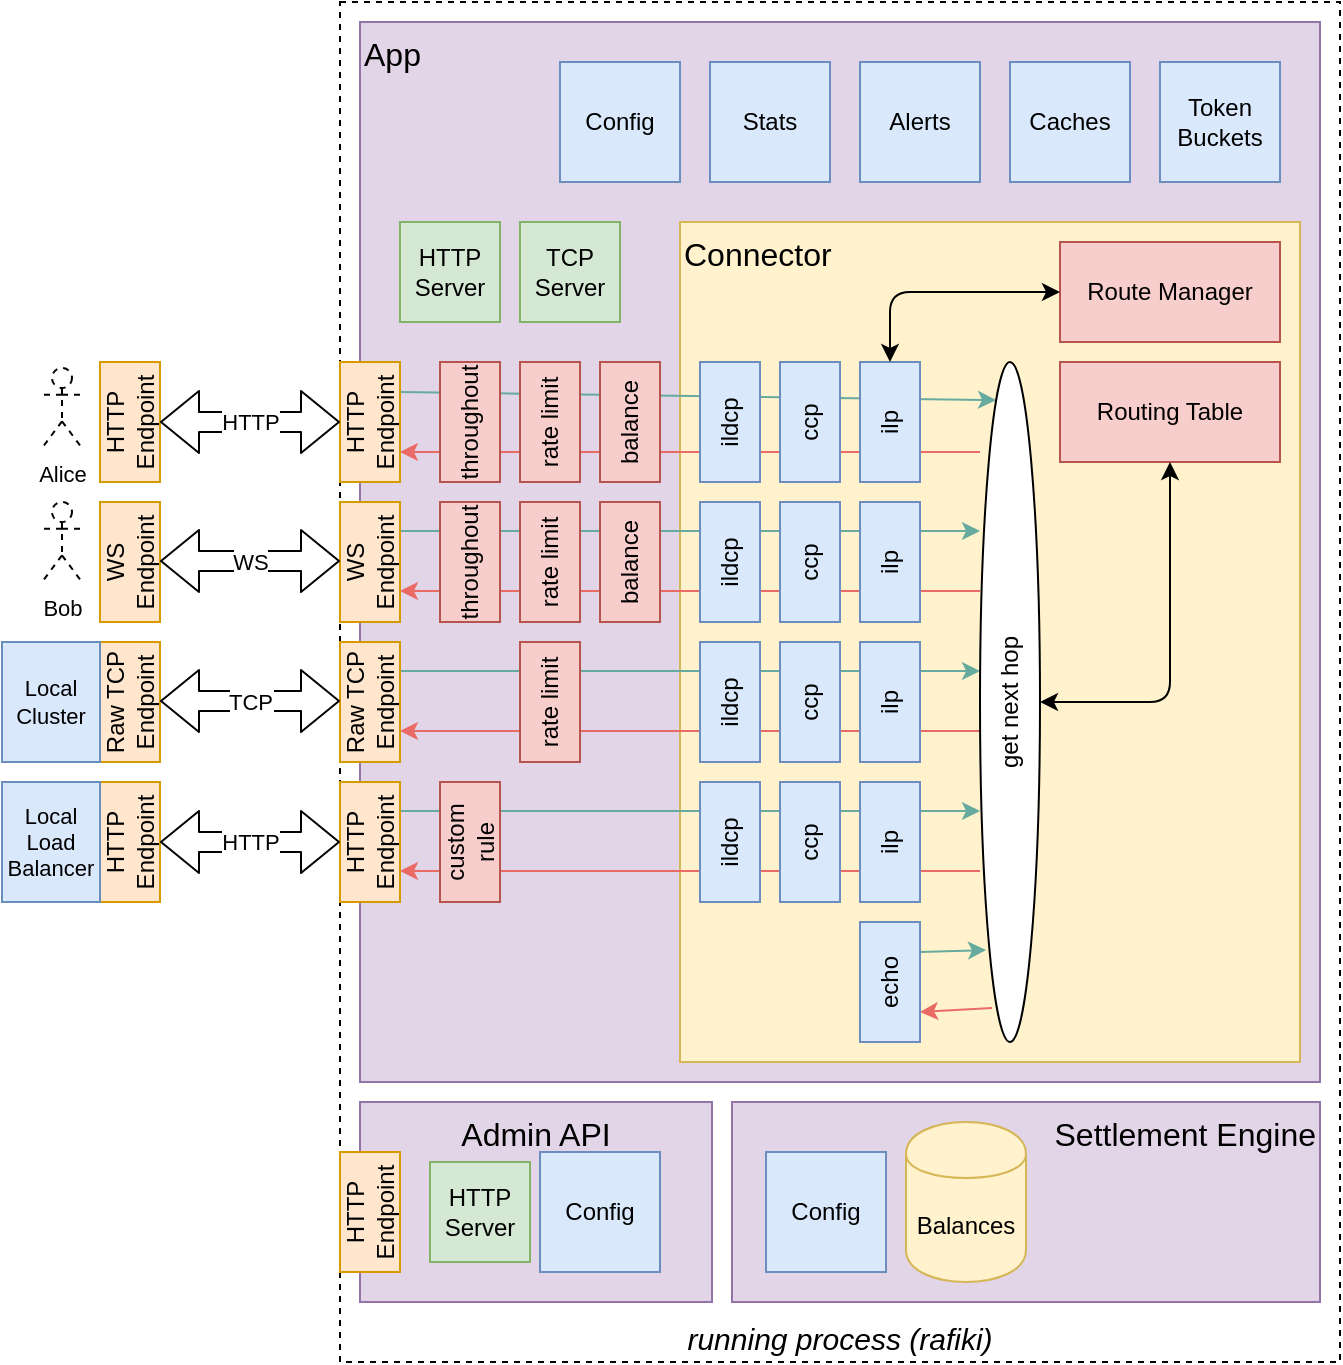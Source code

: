 <mxfile version="10.3.8" type="github"><diagram id="OVpHo25Yhi_fb6EwVvOn" name="Page-1"><mxGraphModel dx="2038" dy="1061" grid="1" gridSize="10" guides="1" tooltips="1" connect="1" arrows="1" fold="1" page="1" pageScale="1" pageWidth="850" pageHeight="1100" math="0" shadow="0"><root><mxCell id="0"/><mxCell id="1" parent="0"/><mxCell id="MFmhhZEUPzlKKfy7FHoJ-1" value="running process (rafiki)" style="rounded=0;whiteSpace=wrap;html=1;fontSize=15;align=center;verticalAlign=bottom;fontStyle=2;dashed=1;" vertex="1" parent="1"><mxGeometry x="209" y="40" width="500" height="680" as="geometry"/></mxCell><mxCell id="MFmhhZEUPzlKKfy7FHoJ-2" value="App" style="rounded=0;whiteSpace=wrap;html=1;verticalAlign=top;align=left;fontSize=16;fillColor=#e1d5e7;strokeColor=#9673a6;" vertex="1" parent="1"><mxGeometry x="219" y="50" width="480" height="530" as="geometry"/></mxCell><mxCell id="MFmhhZEUPzlKKfy7FHoJ-3" value="Connector" style="rounded=0;whiteSpace=wrap;html=1;verticalAlign=top;align=left;fontSize=16;fillColor=#fff2cc;strokeColor=#d6b656;" vertex="1" parent="1"><mxGeometry x="379" y="150" width="310" height="420" as="geometry"/></mxCell><mxCell id="MFmhhZEUPzlKKfy7FHoJ-4" value="" style="endArrow=classic;html=1;entryX=1;entryY=0.75;entryDx=0;entryDy=0;strokeColor=#EA6B66;" edge="1" parent="1"><mxGeometry width="50" height="50" relative="1" as="geometry"><mxPoint x="529" y="404.5" as="sourcePoint"/><mxPoint x="239" y="404.5" as="targetPoint"/></mxGeometry></mxCell><mxCell id="MFmhhZEUPzlKKfy7FHoJ-5" value="" style="endArrow=classic;html=1;exitX=1;exitY=0.25;exitDx=0;exitDy=0;strokeColor=#67AB9F;" edge="1" parent="1"><mxGeometry width="50" height="50" relative="1" as="geometry"><mxPoint x="239" y="374.5" as="sourcePoint"/><mxPoint x="529" y="374.5" as="targetPoint"/></mxGeometry></mxCell><mxCell id="MFmhhZEUPzlKKfy7FHoJ-6" value="" style="endArrow=classic;html=1;entryX=1;entryY=0.75;entryDx=0;entryDy=0;strokeColor=#EA6B66;" edge="1" parent="1"><mxGeometry width="50" height="50" relative="1" as="geometry"><mxPoint x="529" y="334.5" as="sourcePoint"/><mxPoint x="239" y="334.5" as="targetPoint"/></mxGeometry></mxCell><mxCell id="MFmhhZEUPzlKKfy7FHoJ-7" value="" style="endArrow=classic;html=1;exitX=1;exitY=0.25;exitDx=0;exitDy=0;strokeColor=#67AB9F;" edge="1" parent="1"><mxGeometry width="50" height="50" relative="1" as="geometry"><mxPoint x="239" y="304.5" as="sourcePoint"/><mxPoint x="529" y="304.5" as="targetPoint"/></mxGeometry></mxCell><mxCell id="MFmhhZEUPzlKKfy7FHoJ-8" value="" style="endArrow=classic;html=1;entryX=1;entryY=0.75;entryDx=0;entryDy=0;strokeColor=#EA6B66;" edge="1" parent="1" target="MFmhhZEUPzlKKfy7FHoJ-12"><mxGeometry width="50" height="50" relative="1" as="geometry"><mxPoint x="529" y="265" as="sourcePoint"/><mxPoint x="219" y="440" as="targetPoint"/></mxGeometry></mxCell><mxCell id="MFmhhZEUPzlKKfy7FHoJ-9" value="" style="endArrow=classic;html=1;exitX=1;exitY=0.25;exitDx=0;exitDy=0;entryX=0.267;entryY=0.056;entryDx=0;entryDy=0;entryPerimeter=0;strokeColor=#67AB9F;" edge="1" parent="1" source="MFmhhZEUPzlKKfy7FHoJ-12" target="MFmhhZEUPzlKKfy7FHoJ-40"><mxGeometry width="50" height="50" relative="1" as="geometry"><mxPoint x="169" y="490" as="sourcePoint"/><mxPoint x="529" y="235" as="targetPoint"/></mxGeometry></mxCell><mxCell id="MFmhhZEUPzlKKfy7FHoJ-10" value="Route Manager" style="rounded=0;whiteSpace=wrap;html=1;fillColor=#f8cecc;strokeColor=#b85450;" vertex="1" parent="1"><mxGeometry x="569" y="160" width="110" height="50" as="geometry"/></mxCell><mxCell id="MFmhhZEUPzlKKfy7FHoJ-11" value="Routing Table" style="rounded=0;whiteSpace=wrap;html=1;fillColor=#f8cecc;strokeColor=#b85450;" vertex="1" parent="1"><mxGeometry x="569" y="220" width="110" height="50" as="geometry"/></mxCell><mxCell id="MFmhhZEUPzlKKfy7FHoJ-12" value="HTTP Endpoint" style="rounded=0;whiteSpace=wrap;html=1;horizontal=0;fillColor=#ffe6cc;strokeColor=#d79b00;" vertex="1" parent="1"><mxGeometry x="209" y="220" width="30" height="60" as="geometry"/></mxCell><mxCell id="MFmhhZEUPzlKKfy7FHoJ-13" value="WS Endpoint" style="rounded=0;whiteSpace=wrap;html=1;horizontal=0;fillColor=#ffe6cc;strokeColor=#d79b00;" vertex="1" parent="1"><mxGeometry x="209" y="290" width="30" height="60" as="geometry"/></mxCell><mxCell id="MFmhhZEUPzlKKfy7FHoJ-14" value="Raw TCP Endpoint" style="rounded=0;whiteSpace=wrap;html=1;horizontal=0;fillColor=#ffe6cc;strokeColor=#d79b00;" vertex="1" parent="1"><mxGeometry x="209" y="360" width="30" height="60" as="geometry"/></mxCell><mxCell id="MFmhhZEUPzlKKfy7FHoJ-15" value="throughout&lt;br&gt;" style="rounded=0;whiteSpace=wrap;html=1;direction=west;horizontal=0;fillColor=#f8cecc;strokeColor=#b85450;" vertex="1" parent="1"><mxGeometry x="259" y="220" width="30" height="60" as="geometry"/></mxCell><mxCell id="MFmhhZEUPzlKKfy7FHoJ-16" value="balance" style="rounded=0;whiteSpace=wrap;html=1;direction=west;horizontal=0;fillColor=#f8cecc;strokeColor=#b85450;" vertex="1" parent="1"><mxGeometry x="339" y="220" width="30" height="60" as="geometry"/></mxCell><mxCell id="MFmhhZEUPzlKKfy7FHoJ-17" value="rate limit" style="rounded=0;whiteSpace=wrap;html=1;direction=west;horizontal=0;fillColor=#f8cecc;strokeColor=#b85450;" vertex="1" parent="1"><mxGeometry x="299" y="220" width="30" height="60" as="geometry"/></mxCell><mxCell id="MFmhhZEUPzlKKfy7FHoJ-18" value="throughout" style="rounded=0;whiteSpace=wrap;html=1;direction=west;horizontal=0;fillColor=#f8cecc;strokeColor=#b85450;" vertex="1" parent="1"><mxGeometry x="259" y="290" width="30" height="60" as="geometry"/></mxCell><mxCell id="MFmhhZEUPzlKKfy7FHoJ-19" value="balance" style="rounded=0;whiteSpace=wrap;html=1;direction=west;horizontal=0;fillColor=#f8cecc;strokeColor=#b85450;" vertex="1" parent="1"><mxGeometry x="339" y="290" width="30" height="60" as="geometry"/></mxCell><mxCell id="MFmhhZEUPzlKKfy7FHoJ-20" value="rate limit" style="rounded=0;whiteSpace=wrap;html=1;direction=west;horizontal=0;fillColor=#f8cecc;strokeColor=#b85450;" vertex="1" parent="1"><mxGeometry x="299" y="290" width="30" height="60" as="geometry"/></mxCell><mxCell id="MFmhhZEUPzlKKfy7FHoJ-21" value="rate limit" style="rounded=0;whiteSpace=wrap;html=1;direction=west;horizontal=0;fillColor=#f8cecc;strokeColor=#b85450;" vertex="1" parent="1"><mxGeometry x="299" y="360" width="30" height="60" as="geometry"/></mxCell><mxCell id="MFmhhZEUPzlKKfy7FHoJ-22" value="ildcp&lt;br&gt;" style="rounded=0;whiteSpace=wrap;html=1;direction=west;horizontal=0;fillColor=#dae8fc;strokeColor=#6c8ebf;" vertex="1" parent="1"><mxGeometry x="389" y="220" width="30" height="60" as="geometry"/></mxCell><mxCell id="MFmhhZEUPzlKKfy7FHoJ-23" value="ildcp&lt;br&gt;" style="rounded=0;whiteSpace=wrap;html=1;direction=west;horizontal=0;fillColor=#dae8fc;strokeColor=#6c8ebf;" vertex="1" parent="1"><mxGeometry x="389" y="290" width="30" height="60" as="geometry"/></mxCell><mxCell id="MFmhhZEUPzlKKfy7FHoJ-24" value="ildcp&lt;br&gt;" style="rounded=0;whiteSpace=wrap;html=1;direction=west;horizontal=0;fillColor=#dae8fc;strokeColor=#6c8ebf;" vertex="1" parent="1"><mxGeometry x="389" y="360" width="30" height="60" as="geometry"/></mxCell><mxCell id="MFmhhZEUPzlKKfy7FHoJ-25" value="ccp&lt;br&gt;" style="rounded=0;whiteSpace=wrap;html=1;direction=west;horizontal=0;fillColor=#dae8fc;strokeColor=#6c8ebf;" vertex="1" parent="1"><mxGeometry x="429" y="220" width="30" height="60" as="geometry"/></mxCell><mxCell id="MFmhhZEUPzlKKfy7FHoJ-26" value="ccp&lt;br&gt;" style="rounded=0;whiteSpace=wrap;html=1;direction=west;horizontal=0;fillColor=#dae8fc;strokeColor=#6c8ebf;" vertex="1" parent="1"><mxGeometry x="429" y="290" width="30" height="60" as="geometry"/></mxCell><mxCell id="MFmhhZEUPzlKKfy7FHoJ-27" value="ccp&lt;br&gt;" style="rounded=0;whiteSpace=wrap;html=1;direction=west;horizontal=0;fillColor=#dae8fc;strokeColor=#6c8ebf;" vertex="1" parent="1"><mxGeometry x="429" y="360" width="30" height="60" as="geometry"/></mxCell><mxCell id="MFmhhZEUPzlKKfy7FHoJ-28" value="ilp&lt;br&gt;" style="rounded=0;whiteSpace=wrap;html=1;direction=west;horizontal=0;fillColor=#dae8fc;strokeColor=#6c8ebf;" vertex="1" parent="1"><mxGeometry x="469" y="220" width="30" height="60" as="geometry"/></mxCell><mxCell id="MFmhhZEUPzlKKfy7FHoJ-29" value="ilp&lt;br&gt;" style="rounded=0;whiteSpace=wrap;html=1;direction=west;horizontal=0;fillColor=#dae8fc;strokeColor=#6c8ebf;" vertex="1" parent="1"><mxGeometry x="469" y="290" width="30" height="60" as="geometry"/></mxCell><mxCell id="MFmhhZEUPzlKKfy7FHoJ-30" value="ilp&lt;br&gt;" style="rounded=0;whiteSpace=wrap;html=1;direction=west;horizontal=0;fillColor=#dae8fc;strokeColor=#6c8ebf;" vertex="1" parent="1"><mxGeometry x="469" y="360" width="30" height="60" as="geometry"/></mxCell><mxCell id="MFmhhZEUPzlKKfy7FHoJ-31" value="" style="endArrow=classic;html=1;entryX=0;entryY=0.25;entryDx=0;entryDy=0;exitX=0.2;exitY=0.937;exitDx=0;exitDy=0;exitPerimeter=0;strokeColor=#EA6B66;" edge="1" parent="1" target="MFmhhZEUPzlKKfy7FHoJ-33"><mxGeometry width="50" height="50" relative="1" as="geometry"><mxPoint x="535" y="543" as="sourcePoint"/><mxPoint x="419" y="545" as="targetPoint"/></mxGeometry></mxCell><mxCell id="MFmhhZEUPzlKKfy7FHoJ-32" value="" style="endArrow=classic;html=1;exitX=0;exitY=0.75;exitDx=0;exitDy=0;entryX=0.1;entryY=0.83;entryDx=0;entryDy=0;entryPerimeter=0;strokeColor=#67AB9F;" edge="1" parent="1" source="MFmhhZEUPzlKKfy7FHoJ-33"><mxGeometry width="50" height="50" relative="1" as="geometry"><mxPoint x="389" y="515" as="sourcePoint"/><mxPoint x="532" y="514" as="targetPoint"/></mxGeometry></mxCell><mxCell id="MFmhhZEUPzlKKfy7FHoJ-33" value="echo&lt;br&gt;" style="rounded=0;whiteSpace=wrap;html=1;direction=west;horizontal=0;fillColor=#dae8fc;strokeColor=#6c8ebf;" vertex="1" parent="1"><mxGeometry x="469" y="500" width="30" height="60" as="geometry"/></mxCell><mxCell id="MFmhhZEUPzlKKfy7FHoJ-34" value="HTTP Endpoint" style="rounded=0;whiteSpace=wrap;html=1;horizontal=0;fillColor=#ffe6cc;strokeColor=#d79b00;" vertex="1" parent="1"><mxGeometry x="89" y="220" width="30" height="60" as="geometry"/></mxCell><mxCell id="MFmhhZEUPzlKKfy7FHoJ-35" value="WS Endpoint" style="rounded=0;whiteSpace=wrap;html=1;horizontal=0;fillColor=#ffe6cc;strokeColor=#d79b00;" vertex="1" parent="1"><mxGeometry x="89" y="290" width="30" height="60" as="geometry"/></mxCell><mxCell id="MFmhhZEUPzlKKfy7FHoJ-36" value="Raw TCP Endpoint" style="rounded=0;whiteSpace=wrap;html=1;horizontal=0;fillColor=#ffe6cc;strokeColor=#d79b00;" vertex="1" parent="1"><mxGeometry x="89" y="360" width="30" height="60" as="geometry"/></mxCell><mxCell id="MFmhhZEUPzlKKfy7FHoJ-37" value="HTTP" style="shape=flexArrow;endArrow=classic;startArrow=classic;html=1;entryX=0;entryY=0.5;entryDx=0;entryDy=0;exitX=1;exitY=0.5;exitDx=0;exitDy=0;" edge="1" parent="1" source="MFmhhZEUPzlKKfy7FHoJ-34" target="MFmhhZEUPzlKKfy7FHoJ-12"><mxGeometry width="50" height="50" relative="1" as="geometry"><mxPoint x="89" y="560" as="sourcePoint"/><mxPoint x="139" y="510" as="targetPoint"/></mxGeometry></mxCell><mxCell id="MFmhhZEUPzlKKfy7FHoJ-38" value="WS" style="shape=flexArrow;endArrow=classic;startArrow=classic;html=1;entryX=0;entryY=0.5;entryDx=0;entryDy=0;exitX=1;exitY=0.5;exitDx=0;exitDy=0;" edge="1" parent="1"><mxGeometry width="50" height="50" relative="1" as="geometry"><mxPoint x="119" y="319.5" as="sourcePoint"/><mxPoint x="209" y="319.5" as="targetPoint"/></mxGeometry></mxCell><mxCell id="MFmhhZEUPzlKKfy7FHoJ-39" value="TCP" style="shape=flexArrow;endArrow=classic;startArrow=classic;html=1;entryX=0;entryY=0.5;entryDx=0;entryDy=0;exitX=1;exitY=0.5;exitDx=0;exitDy=0;" edge="1" parent="1"><mxGeometry width="50" height="50" relative="1" as="geometry"><mxPoint x="119" y="389.5" as="sourcePoint"/><mxPoint x="209" y="389.5" as="targetPoint"/></mxGeometry></mxCell><mxCell id="MFmhhZEUPzlKKfy7FHoJ-40" value="get next hop" style="ellipse;whiteSpace=wrap;html=1;fontSize=12;align=center;horizontal=0;" vertex="1" parent="1"><mxGeometry x="529" y="220" width="30" height="340" as="geometry"/></mxCell><mxCell id="MFmhhZEUPzlKKfy7FHoJ-41" value="" style="endArrow=classic;startArrow=classic;html=1;fontSize=12;entryX=0.5;entryY=1;entryDx=0;entryDy=0;exitX=1;exitY=0.5;exitDx=0;exitDy=0;" edge="1" parent="1" source="MFmhhZEUPzlKKfy7FHoJ-40" target="MFmhhZEUPzlKKfy7FHoJ-11"><mxGeometry width="50" height="50" relative="1" as="geometry"><mxPoint x="89" y="580" as="sourcePoint"/><mxPoint x="139" y="530" as="targetPoint"/><Array as="points"><mxPoint x="624" y="390"/></Array></mxGeometry></mxCell><mxCell id="MFmhhZEUPzlKKfy7FHoJ-42" value="" style="endArrow=classic;startArrow=classic;html=1;fontSize=12;entryX=0;entryY=0.5;entryDx=0;entryDy=0;exitX=0.5;exitY=1;exitDx=0;exitDy=0;" edge="1" parent="1" source="MFmhhZEUPzlKKfy7FHoJ-28" target="MFmhhZEUPzlKKfy7FHoJ-10"><mxGeometry width="50" height="50" relative="1" as="geometry"><mxPoint x="89" y="580" as="sourcePoint"/><mxPoint x="139" y="530" as="targetPoint"/><Array as="points"><mxPoint x="484" y="185"/></Array></mxGeometry></mxCell><mxCell id="MFmhhZEUPzlKKfy7FHoJ-43" value="HTTP&lt;br&gt;Server" style="whiteSpace=wrap;html=1;aspect=fixed;fontSize=12;align=center;fillColor=#d5e8d4;strokeColor=#82b366;" vertex="1" parent="1"><mxGeometry x="239" y="150" width="50" height="50" as="geometry"/></mxCell><mxCell id="MFmhhZEUPzlKKfy7FHoJ-44" value="TCP Server" style="whiteSpace=wrap;html=1;aspect=fixed;fontSize=12;align=center;fillColor=#d5e8d4;strokeColor=#82b366;" vertex="1" parent="1"><mxGeometry x="299" y="150" width="50" height="50" as="geometry"/></mxCell><mxCell id="MFmhhZEUPzlKKfy7FHoJ-45" value="Config" style="rounded=0;whiteSpace=wrap;html=1;fontSize=12;align=center;fillColor=#dae8fc;strokeColor=#6c8ebf;" vertex="1" parent="1"><mxGeometry x="319" y="70" width="60" height="60" as="geometry"/></mxCell><mxCell id="MFmhhZEUPzlKKfy7FHoJ-46" value="Alerts" style="rounded=0;whiteSpace=wrap;html=1;fontSize=12;align=center;fillColor=#dae8fc;strokeColor=#6c8ebf;" vertex="1" parent="1"><mxGeometry x="469" y="70" width="60" height="60" as="geometry"/></mxCell><mxCell id="MFmhhZEUPzlKKfy7FHoJ-47" value="Stats" style="rounded=0;whiteSpace=wrap;html=1;fontSize=12;align=center;fillColor=#dae8fc;strokeColor=#6c8ebf;" vertex="1" parent="1"><mxGeometry x="394" y="70" width="60" height="60" as="geometry"/></mxCell><mxCell id="MFmhhZEUPzlKKfy7FHoJ-48" value="Caches" style="rounded=0;whiteSpace=wrap;html=1;fontSize=12;align=center;fillColor=#dae8fc;strokeColor=#6c8ebf;" vertex="1" parent="1"><mxGeometry x="544" y="70" width="60" height="60" as="geometry"/></mxCell><mxCell id="MFmhhZEUPzlKKfy7FHoJ-49" value="Token Buckets" style="rounded=0;whiteSpace=wrap;html=1;fontSize=12;align=center;fillColor=#dae8fc;strokeColor=#6c8ebf;" vertex="1" parent="1"><mxGeometry x="619" y="70" width="60" height="60" as="geometry"/></mxCell><mxCell id="MFmhhZEUPzlKKfy7FHoJ-50" value="Settlement Engine" style="rounded=0;whiteSpace=wrap;html=1;verticalAlign=top;align=right;fontSize=16;fillColor=#e1d5e7;strokeColor=#9673a6;" vertex="1" parent="1"><mxGeometry x="405" y="590" width="294" height="100" as="geometry"/></mxCell><mxCell id="MFmhhZEUPzlKKfy7FHoJ-51" value="Balances" style="shape=cylinder;whiteSpace=wrap;html=1;boundedLbl=1;backgroundOutline=1;fontSize=12;align=center;fillColor=#fff2cc;strokeColor=#d6b656;" vertex="1" parent="1"><mxGeometry x="492" y="600" width="60" height="80" as="geometry"/></mxCell><mxCell id="MFmhhZEUPzlKKfy7FHoJ-52" value="Config" style="rounded=0;whiteSpace=wrap;html=1;fontSize=12;align=center;fillColor=#dae8fc;strokeColor=#6c8ebf;" vertex="1" parent="1"><mxGeometry x="422" y="615" width="60" height="60" as="geometry"/></mxCell><mxCell id="MFmhhZEUPzlKKfy7FHoJ-53" value="Admin API" style="rounded=0;whiteSpace=wrap;html=1;verticalAlign=top;align=center;fontSize=16;fillColor=#e1d5e7;strokeColor=#9673a6;" vertex="1" parent="1"><mxGeometry x="219" y="590" width="176" height="100" as="geometry"/></mxCell><mxCell id="MFmhhZEUPzlKKfy7FHoJ-54" value="HTTP&lt;br&gt;Server" style="whiteSpace=wrap;html=1;aspect=fixed;fontSize=12;align=center;fillColor=#d5e8d4;strokeColor=#82b366;" vertex="1" parent="1"><mxGeometry x="254" y="620" width="50" height="50" as="geometry"/></mxCell><mxCell id="MFmhhZEUPzlKKfy7FHoJ-55" value="HTTP Endpoint" style="rounded=0;whiteSpace=wrap;html=1;horizontal=0;fillColor=#ffe6cc;strokeColor=#d79b00;" vertex="1" parent="1"><mxGeometry x="209" y="615" width="30" height="60" as="geometry"/></mxCell><mxCell id="MFmhhZEUPzlKKfy7FHoJ-56" value="" style="endArrow=classic;html=1;entryX=1;entryY=0.75;entryDx=0;entryDy=0;strokeColor=#EA6B66;" edge="1" parent="1"><mxGeometry width="50" height="50" relative="1" as="geometry"><mxPoint x="529" y="474.5" as="sourcePoint"/><mxPoint x="239" y="474.5" as="targetPoint"/></mxGeometry></mxCell><mxCell id="MFmhhZEUPzlKKfy7FHoJ-57" value="" style="endArrow=classic;html=1;exitX=1;exitY=0.25;exitDx=0;exitDy=0;strokeColor=#67AB9F;" edge="1" parent="1"><mxGeometry width="50" height="50" relative="1" as="geometry"><mxPoint x="239" y="444.5" as="sourcePoint"/><mxPoint x="529" y="444.5" as="targetPoint"/></mxGeometry></mxCell><mxCell id="MFmhhZEUPzlKKfy7FHoJ-58" value="HTTP Endpoint" style="rounded=0;whiteSpace=wrap;html=1;horizontal=0;fillColor=#ffe6cc;strokeColor=#d79b00;" vertex="1" parent="1"><mxGeometry x="209" y="430" width="30" height="60" as="geometry"/></mxCell><mxCell id="MFmhhZEUPzlKKfy7FHoJ-59" value="custom rule" style="rounded=0;whiteSpace=wrap;html=1;direction=west;horizontal=0;fillColor=#f8cecc;strokeColor=#b85450;" vertex="1" parent="1"><mxGeometry x="259" y="430" width="30" height="60" as="geometry"/></mxCell><mxCell id="MFmhhZEUPzlKKfy7FHoJ-60" value="ildcp&lt;br&gt;" style="rounded=0;whiteSpace=wrap;html=1;direction=west;horizontal=0;fillColor=#dae8fc;strokeColor=#6c8ebf;" vertex="1" parent="1"><mxGeometry x="389" y="430" width="30" height="60" as="geometry"/></mxCell><mxCell id="MFmhhZEUPzlKKfy7FHoJ-61" value="ccp&lt;br&gt;" style="rounded=0;whiteSpace=wrap;html=1;direction=west;horizontal=0;fillColor=#dae8fc;strokeColor=#6c8ebf;" vertex="1" parent="1"><mxGeometry x="429" y="430" width="30" height="60" as="geometry"/></mxCell><mxCell id="MFmhhZEUPzlKKfy7FHoJ-62" value="ilp&lt;br&gt;" style="rounded=0;whiteSpace=wrap;html=1;direction=west;horizontal=0;fillColor=#dae8fc;strokeColor=#6c8ebf;" vertex="1" parent="1"><mxGeometry x="469" y="430" width="30" height="60" as="geometry"/></mxCell><mxCell id="MFmhhZEUPzlKKfy7FHoJ-63" value="HTTP Endpoint" style="rounded=0;whiteSpace=wrap;html=1;horizontal=0;fillColor=#ffe6cc;strokeColor=#d79b00;" vertex="1" parent="1"><mxGeometry x="89" y="430" width="30" height="60" as="geometry"/></mxCell><mxCell id="MFmhhZEUPzlKKfy7FHoJ-64" value="HTTP" style="shape=flexArrow;endArrow=classic;startArrow=classic;html=1;entryX=0;entryY=0.5;entryDx=0;entryDy=0;exitX=1;exitY=0.5;exitDx=0;exitDy=0;" edge="1" parent="1" source="MFmhhZEUPzlKKfy7FHoJ-63"><mxGeometry width="50" height="50" relative="1" as="geometry"><mxPoint x="89" y="770" as="sourcePoint"/><mxPoint x="209" y="460" as="targetPoint"/></mxGeometry></mxCell><mxCell id="MFmhhZEUPzlKKfy7FHoJ-65" value="Alice" style="shape=umlActor;verticalLabelPosition=bottom;labelBackgroundColor=#ffffff;verticalAlign=top;html=1;outlineConnect=0;dashed=1;fontSize=11;align=center;" vertex="1" parent="1"><mxGeometry x="60" y="223" width="20" height="40" as="geometry"/></mxCell><mxCell id="MFmhhZEUPzlKKfy7FHoJ-66" value="Bob" style="shape=umlActor;verticalLabelPosition=bottom;labelBackgroundColor=#ffffff;verticalAlign=top;html=1;outlineConnect=0;dashed=1;fontSize=11;align=center;" vertex="1" parent="1"><mxGeometry x="60" y="290" width="20" height="40" as="geometry"/></mxCell><mxCell id="MFmhhZEUPzlKKfy7FHoJ-67" value="Local&lt;br&gt;Cluster" style="rounded=0;whiteSpace=wrap;html=1;fontSize=11;align=center;fillColor=#dae8fc;strokeColor=#6c8ebf;" vertex="1" parent="1"><mxGeometry x="40" y="360" width="49" height="60" as="geometry"/></mxCell><mxCell id="MFmhhZEUPzlKKfy7FHoJ-68" value="Local&lt;br&gt;Load Balancer&lt;br&gt;" style="rounded=0;whiteSpace=wrap;html=1;fontSize=11;align=center;fillColor=#dae8fc;strokeColor=#6c8ebf;" vertex="1" parent="1"><mxGeometry x="40" y="430" width="49" height="60" as="geometry"/></mxCell><mxCell id="MFmhhZEUPzlKKfy7FHoJ-69" value="Config" style="rounded=0;whiteSpace=wrap;html=1;fontSize=12;align=center;fillColor=#dae8fc;strokeColor=#6c8ebf;" vertex="1" parent="1"><mxGeometry x="309" y="615" width="60" height="60" as="geometry"/></mxCell></root></mxGraphModel></diagram></mxfile>